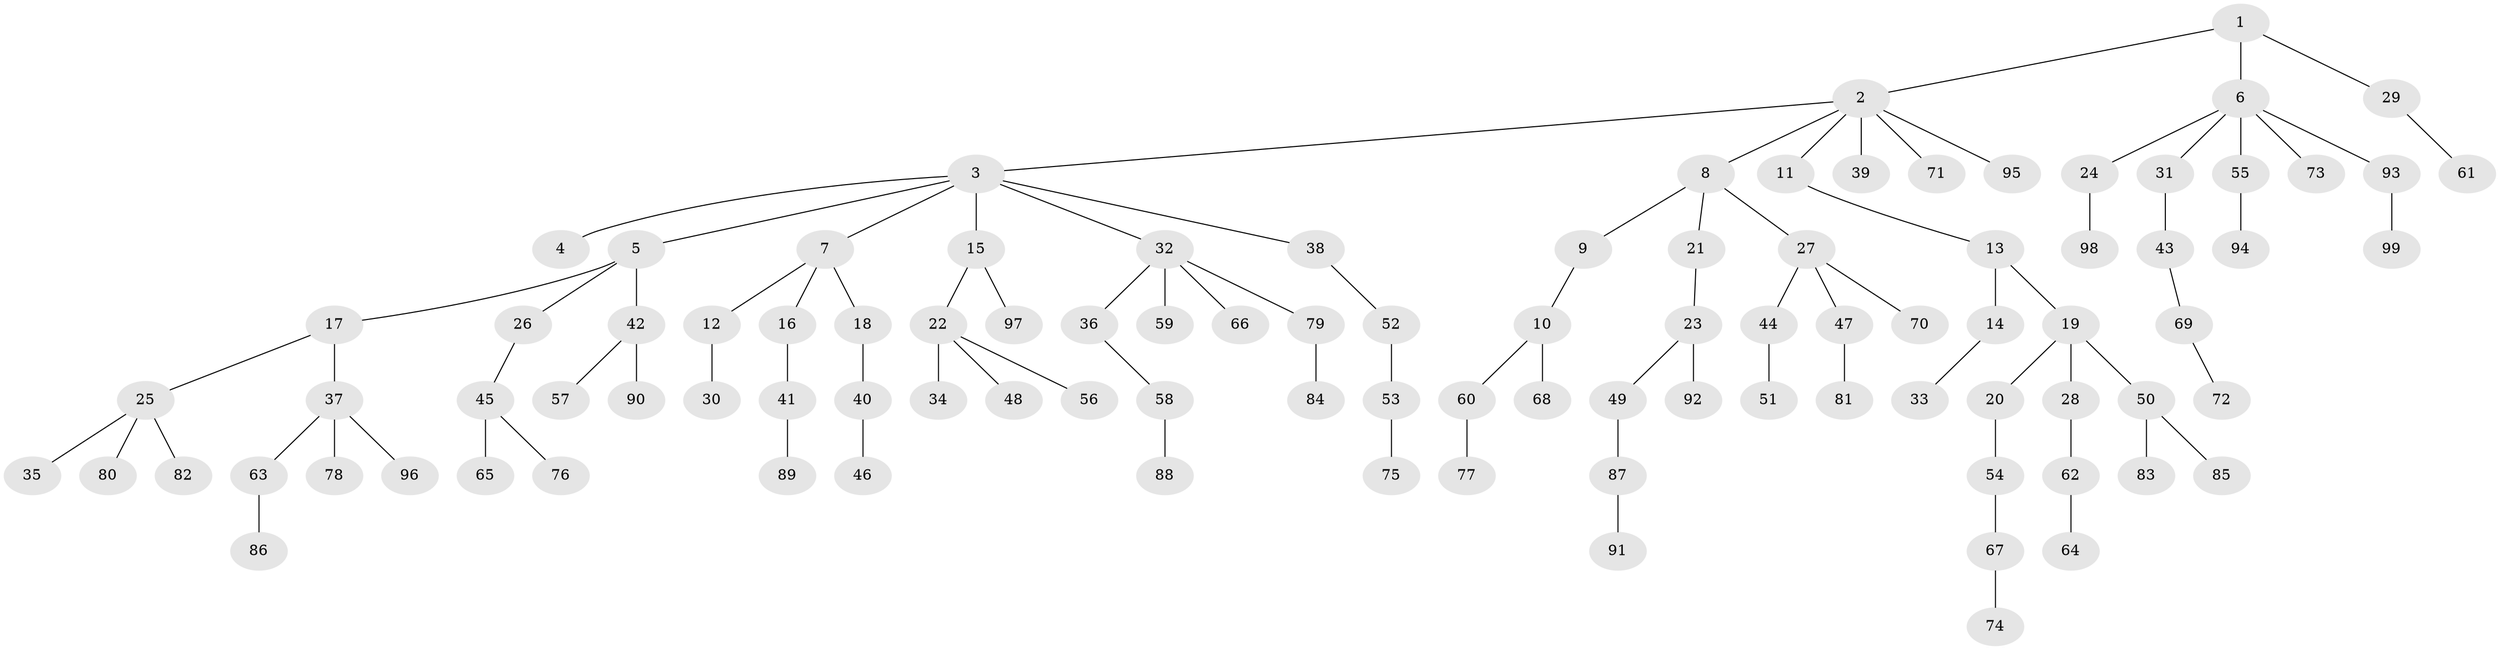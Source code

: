 // Generated by graph-tools (version 1.1) at 2025/50/03/09/25 03:50:22]
// undirected, 99 vertices, 98 edges
graph export_dot {
graph [start="1"]
  node [color=gray90,style=filled];
  1;
  2;
  3;
  4;
  5;
  6;
  7;
  8;
  9;
  10;
  11;
  12;
  13;
  14;
  15;
  16;
  17;
  18;
  19;
  20;
  21;
  22;
  23;
  24;
  25;
  26;
  27;
  28;
  29;
  30;
  31;
  32;
  33;
  34;
  35;
  36;
  37;
  38;
  39;
  40;
  41;
  42;
  43;
  44;
  45;
  46;
  47;
  48;
  49;
  50;
  51;
  52;
  53;
  54;
  55;
  56;
  57;
  58;
  59;
  60;
  61;
  62;
  63;
  64;
  65;
  66;
  67;
  68;
  69;
  70;
  71;
  72;
  73;
  74;
  75;
  76;
  77;
  78;
  79;
  80;
  81;
  82;
  83;
  84;
  85;
  86;
  87;
  88;
  89;
  90;
  91;
  92;
  93;
  94;
  95;
  96;
  97;
  98;
  99;
  1 -- 2;
  1 -- 6;
  1 -- 29;
  2 -- 3;
  2 -- 8;
  2 -- 11;
  2 -- 39;
  2 -- 71;
  2 -- 95;
  3 -- 4;
  3 -- 5;
  3 -- 7;
  3 -- 15;
  3 -- 32;
  3 -- 38;
  5 -- 17;
  5 -- 26;
  5 -- 42;
  6 -- 24;
  6 -- 31;
  6 -- 55;
  6 -- 73;
  6 -- 93;
  7 -- 12;
  7 -- 16;
  7 -- 18;
  8 -- 9;
  8 -- 21;
  8 -- 27;
  9 -- 10;
  10 -- 60;
  10 -- 68;
  11 -- 13;
  12 -- 30;
  13 -- 14;
  13 -- 19;
  14 -- 33;
  15 -- 22;
  15 -- 97;
  16 -- 41;
  17 -- 25;
  17 -- 37;
  18 -- 40;
  19 -- 20;
  19 -- 28;
  19 -- 50;
  20 -- 54;
  21 -- 23;
  22 -- 34;
  22 -- 48;
  22 -- 56;
  23 -- 49;
  23 -- 92;
  24 -- 98;
  25 -- 35;
  25 -- 80;
  25 -- 82;
  26 -- 45;
  27 -- 44;
  27 -- 47;
  27 -- 70;
  28 -- 62;
  29 -- 61;
  31 -- 43;
  32 -- 36;
  32 -- 59;
  32 -- 66;
  32 -- 79;
  36 -- 58;
  37 -- 63;
  37 -- 78;
  37 -- 96;
  38 -- 52;
  40 -- 46;
  41 -- 89;
  42 -- 57;
  42 -- 90;
  43 -- 69;
  44 -- 51;
  45 -- 65;
  45 -- 76;
  47 -- 81;
  49 -- 87;
  50 -- 83;
  50 -- 85;
  52 -- 53;
  53 -- 75;
  54 -- 67;
  55 -- 94;
  58 -- 88;
  60 -- 77;
  62 -- 64;
  63 -- 86;
  67 -- 74;
  69 -- 72;
  79 -- 84;
  87 -- 91;
  93 -- 99;
}
